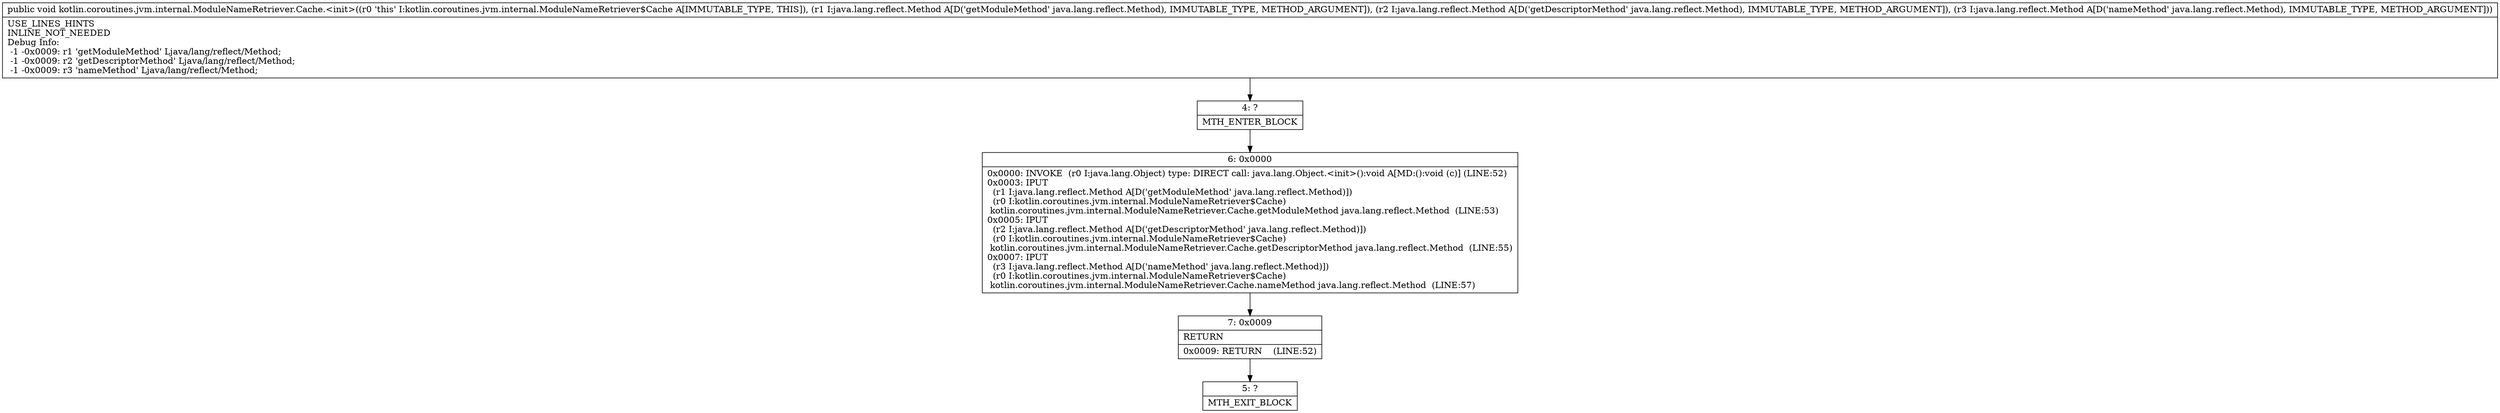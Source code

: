 digraph "CFG forkotlin.coroutines.jvm.internal.ModuleNameRetriever.Cache.\<init\>(Ljava\/lang\/reflect\/Method;Ljava\/lang\/reflect\/Method;Ljava\/lang\/reflect\/Method;)V" {
Node_4 [shape=record,label="{4\:\ ?|MTH_ENTER_BLOCK\l}"];
Node_6 [shape=record,label="{6\:\ 0x0000|0x0000: INVOKE  (r0 I:java.lang.Object) type: DIRECT call: java.lang.Object.\<init\>():void A[MD:():void (c)] (LINE:52)\l0x0003: IPUT  \l  (r1 I:java.lang.reflect.Method A[D('getModuleMethod' java.lang.reflect.Method)])\l  (r0 I:kotlin.coroutines.jvm.internal.ModuleNameRetriever$Cache)\l kotlin.coroutines.jvm.internal.ModuleNameRetriever.Cache.getModuleMethod java.lang.reflect.Method  (LINE:53)\l0x0005: IPUT  \l  (r2 I:java.lang.reflect.Method A[D('getDescriptorMethod' java.lang.reflect.Method)])\l  (r0 I:kotlin.coroutines.jvm.internal.ModuleNameRetriever$Cache)\l kotlin.coroutines.jvm.internal.ModuleNameRetriever.Cache.getDescriptorMethod java.lang.reflect.Method  (LINE:55)\l0x0007: IPUT  \l  (r3 I:java.lang.reflect.Method A[D('nameMethod' java.lang.reflect.Method)])\l  (r0 I:kotlin.coroutines.jvm.internal.ModuleNameRetriever$Cache)\l kotlin.coroutines.jvm.internal.ModuleNameRetriever.Cache.nameMethod java.lang.reflect.Method  (LINE:57)\l}"];
Node_7 [shape=record,label="{7\:\ 0x0009|RETURN\l|0x0009: RETURN    (LINE:52)\l}"];
Node_5 [shape=record,label="{5\:\ ?|MTH_EXIT_BLOCK\l}"];
MethodNode[shape=record,label="{public void kotlin.coroutines.jvm.internal.ModuleNameRetriever.Cache.\<init\>((r0 'this' I:kotlin.coroutines.jvm.internal.ModuleNameRetriever$Cache A[IMMUTABLE_TYPE, THIS]), (r1 I:java.lang.reflect.Method A[D('getModuleMethod' java.lang.reflect.Method), IMMUTABLE_TYPE, METHOD_ARGUMENT]), (r2 I:java.lang.reflect.Method A[D('getDescriptorMethod' java.lang.reflect.Method), IMMUTABLE_TYPE, METHOD_ARGUMENT]), (r3 I:java.lang.reflect.Method A[D('nameMethod' java.lang.reflect.Method), IMMUTABLE_TYPE, METHOD_ARGUMENT]))  | USE_LINES_HINTS\lINLINE_NOT_NEEDED\lDebug Info:\l  \-1 \-0x0009: r1 'getModuleMethod' Ljava\/lang\/reflect\/Method;\l  \-1 \-0x0009: r2 'getDescriptorMethod' Ljava\/lang\/reflect\/Method;\l  \-1 \-0x0009: r3 'nameMethod' Ljava\/lang\/reflect\/Method;\l}"];
MethodNode -> Node_4;Node_4 -> Node_6;
Node_6 -> Node_7;
Node_7 -> Node_5;
}

